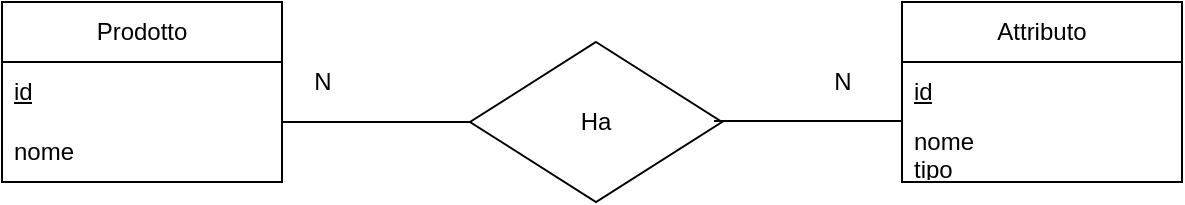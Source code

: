 <mxfile version="20.8.5"><diagram id="q5L3H6AviyTgRaieq5HB" name="Pagina-1"><mxGraphModel dx="1050" dy="530" grid="1" gridSize="10" guides="1" tooltips="1" connect="1" arrows="1" fold="1" page="1" pageScale="1" pageWidth="827" pageHeight="1169" math="0" shadow="0"><root><mxCell id="0"/><mxCell id="1" parent="0"/><mxCell id="Dl1czxXmXneHtO54Ypx0-2" value="Prodotto" style="swimlane;fontStyle=0;childLayout=stackLayout;horizontal=1;startSize=30;horizontalStack=0;resizeParent=1;resizeParentMax=0;resizeLast=0;collapsible=1;marginBottom=0;whiteSpace=wrap;html=1;" vertex="1" parent="1"><mxGeometry x="180" y="220" width="140" height="90" as="geometry"/></mxCell><mxCell id="Dl1czxXmXneHtO54Ypx0-11" value="" style="endArrow=none;html=1;rounded=0;entryX=0;entryY=0.5;entryDx=0;entryDy=0;" edge="1" parent="Dl1czxXmXneHtO54Ypx0-2" target="Dl1czxXmXneHtO54Ypx0-10"><mxGeometry width="50" height="50" relative="1" as="geometry"><mxPoint x="140" y="60" as="sourcePoint"/><mxPoint x="190" y="10" as="targetPoint"/></mxGeometry></mxCell><mxCell id="Dl1czxXmXneHtO54Ypx0-3" value="&lt;u&gt;id&lt;/u&gt;" style="text;strokeColor=none;fillColor=none;align=left;verticalAlign=middle;spacingLeft=4;spacingRight=4;overflow=hidden;points=[[0,0.5],[1,0.5]];portConstraint=eastwest;rotatable=0;whiteSpace=wrap;html=1;" vertex="1" parent="Dl1czxXmXneHtO54Ypx0-2"><mxGeometry y="30" width="140" height="30" as="geometry"/></mxCell><mxCell id="Dl1czxXmXneHtO54Ypx0-4" value="nome" style="text;strokeColor=none;fillColor=none;align=left;verticalAlign=middle;spacingLeft=4;spacingRight=4;overflow=hidden;points=[[0,0.5],[1,0.5]];portConstraint=eastwest;rotatable=0;whiteSpace=wrap;html=1;" vertex="1" parent="Dl1czxXmXneHtO54Ypx0-2"><mxGeometry y="60" width="140" height="30" as="geometry"/></mxCell><mxCell id="Dl1czxXmXneHtO54Ypx0-6" value="Attributo" style="swimlane;fontStyle=0;childLayout=stackLayout;horizontal=1;startSize=30;horizontalStack=0;resizeParent=1;resizeParentMax=0;resizeLast=0;collapsible=1;marginBottom=0;whiteSpace=wrap;html=1;" vertex="1" parent="1"><mxGeometry x="630" y="220" width="140" height="90" as="geometry"/></mxCell><mxCell id="Dl1czxXmXneHtO54Ypx0-7" value="&lt;u&gt;id&lt;/u&gt;" style="text;strokeColor=none;fillColor=none;align=left;verticalAlign=middle;spacingLeft=4;spacingRight=4;overflow=hidden;points=[[0,0.5],[1,0.5]];portConstraint=eastwest;rotatable=0;whiteSpace=wrap;html=1;" vertex="1" parent="Dl1czxXmXneHtO54Ypx0-6"><mxGeometry y="30" width="140" height="30" as="geometry"/></mxCell><mxCell id="Dl1czxXmXneHtO54Ypx0-8" value="&lt;div&gt;nome&lt;/div&gt;&lt;div&gt;tipo&lt;br&gt;&lt;/div&gt;" style="text;strokeColor=none;fillColor=none;align=left;verticalAlign=middle;spacingLeft=4;spacingRight=4;overflow=hidden;points=[[0,0.5],[1,0.5]];portConstraint=eastwest;rotatable=0;whiteSpace=wrap;html=1;" vertex="1" parent="Dl1czxXmXneHtO54Ypx0-6"><mxGeometry y="60" width="140" height="30" as="geometry"/></mxCell><mxCell id="Dl1czxXmXneHtO54Ypx0-10" value="Ha" style="rhombus;whiteSpace=wrap;html=1;" vertex="1" parent="1"><mxGeometry x="414" y="240" width="126" height="80" as="geometry"/></mxCell><mxCell id="Dl1czxXmXneHtO54Ypx0-12" value="" style="endArrow=none;html=1;rounded=0;entryX=0;entryY=0.5;entryDx=0;entryDy=0;" edge="1" parent="1"><mxGeometry width="50" height="50" relative="1" as="geometry"><mxPoint x="536" y="279.5" as="sourcePoint"/><mxPoint x="630" y="279.5" as="targetPoint"/></mxGeometry></mxCell><mxCell id="Dl1czxXmXneHtO54Ypx0-13" value="N" style="text;html=1;align=center;verticalAlign=middle;resizable=0;points=[];autosize=1;strokeColor=none;fillColor=none;" vertex="1" parent="1"><mxGeometry x="325" y="245" width="30" height="30" as="geometry"/></mxCell><mxCell id="Dl1czxXmXneHtO54Ypx0-14" value="N" style="text;html=1;align=center;verticalAlign=middle;resizable=0;points=[];autosize=1;strokeColor=none;fillColor=none;" vertex="1" parent="1"><mxGeometry x="585" y="245" width="30" height="30" as="geometry"/></mxCell></root></mxGraphModel></diagram></mxfile>